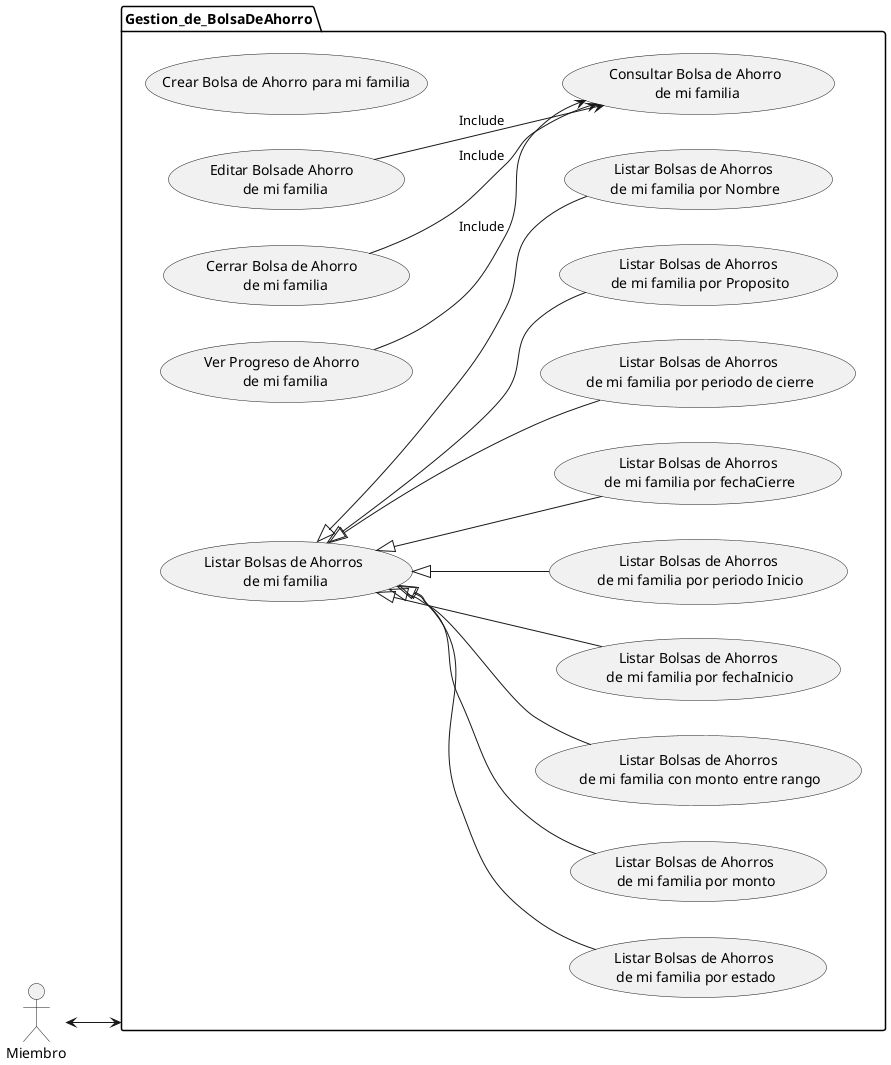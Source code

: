 @startuml

left to right direction
actor Miembro as Miembro

Miembro <--> Gestion_de_BolsaDeAhorro

package Gestion_de_BolsaDeAhorro {
    (Crear Bolsa de Ahorro para mi familia) as CU1
    (Editar Bolsade Ahorro \n de mi familia) as CU2
    (Cerrar Bolsa de Ahorro \n de mi familia) as CU3
    (Ver Progreso de Ahorro \n de mi familia) as CU4
    (Consultar Bolsa de Ahorro\n de mi familia) as CU5
    (Listar Bolsas de Ahorros\n de mi familia) as CU6
    (Listar Bolsas de Ahorros\n de mi familia por estado) as CU7
    (Listar Bolsas de Ahorros\n de mi familia por monto) as CU8
    (Listar Bolsas de Ahorros\n de mi familia con monto entre rango) as CU9
    (Listar Bolsas de Ahorros\n de mi familia por fechaInicio) as CU10
    (Listar Bolsas de Ahorros\n de mi familia por periodo Inicio) as CU11
    (Listar Bolsas de Ahorros\n de mi familia por fechaCierre) as CU12
    (Listar Bolsas de Ahorros\n de mi familia por periodo de cierre) as CU13
    (Listar Bolsas de Ahorros\n de mi familia por Proposito) as CU14
    (Listar Bolsas de Ahorros\n de mi familia por Nombre) as CU15
    CU2 --> CU5 : Include
    CU3 --> CU5 : Include
    CU4 --> CU5 : Include
    CU6 <|-- CU7
    CU6 <|-- CU8
    CU6 <|-- CU9
    CU6 <|-- CU10
    CU6 <|-- CU11
    CU6 <|-- CU12
    CU6 <|-- CU13
    CU6 <|-- CU14
    CU6 <|-- CU15

}
    

@enduml
